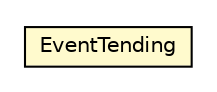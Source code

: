 #!/usr/local/bin/dot
#
# Class diagram 
# Generated by UMLGraph version 5.1 (http://www.umlgraph.org/)
#

digraph G {
	edge [fontname="Helvetica",fontsize=10,labelfontname="Helvetica",labelfontsize=10];
	node [fontname="Helvetica",fontsize=10,shape=plaintext];
	nodesep=0.25;
	ranksep=0.5;
	// org.androidtransfuse.event.EventTending
	c12600 [label=<<table title="org.androidtransfuse.event.EventTending" border="0" cellborder="1" cellspacing="0" cellpadding="2" port="p" bgcolor="lemonChiffon" href="./EventTending.html">
		<tr><td><table border="0" cellspacing="0" cellpadding="1">
<tr><td align="center" balign="center"> EventTending </td></tr>
		</table></td></tr>
		</table>>, fontname="Helvetica", fontcolor="black", fontsize=10.0];
}

